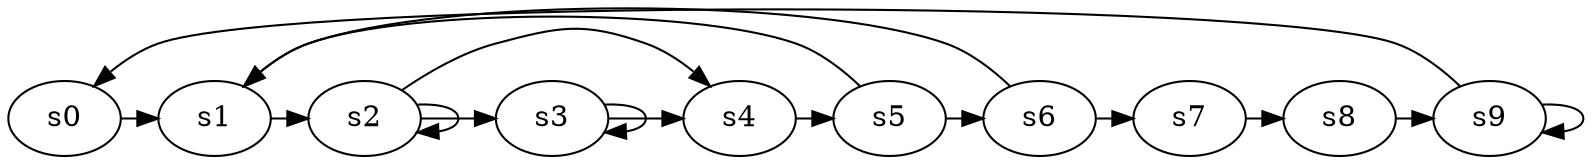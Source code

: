digraph game_0594_cycle_10 {
    s0 [name="s0", player=1];
    s1 [name="s1", player=0, target=1];
    s2 [name="s2", player=1, target=1];
    s3 [name="s3", player=0];
    s4 [name="s4", player=1];
    s5 [name="s5", player=1];
    s6 [name="s6", player=0, target=1];
    s7 [name="s7", player=1];
    s8 [name="s8", player=0, target=1];
    s9 [name="s9", player=0, target=1];

    s0 -> s1 [constraint="!(time % 6 == 0)"];
    s1 -> s2 [constraint="time == 10 || time == 16"];
    s2 -> s3 [constraint="time % 5 == 1 || time % 5 == 4"];
    s3 -> s4 [constraint="time == 1 || time == 4 || time == 5 || time == 8 || time == 12 || time == 15"];
    s4 -> s5 [constraint="!(time % 3 == 0)"];
    s5 -> s6 [constraint="time == 7 || time == 8 || time == 10 || time == 18 || time == 19"];
    s6 -> s7 [constraint="time % 7 == 0"];
    s7 -> s8 [constraint="time % 4 == 2"];
    s8 -> s9 [constraint="time == 0 || time == 9 || time == 19 || time == 21"];
    s9 -> s0 [constraint="time % 4 == 2"];
    s2 -> s2 [constraint="time % 3 == 0"];
    s2 -> s4 [constraint="time == 8 || time == 13"];
    s3 -> s3 [constraint="time % 2 == 0"];
    s5 -> s1 [constraint="time == 8 || time == 9 || time == 11"];
    s6 -> s1 [constraint="time == 2 || time == 9 || time == 14"];
    s9 -> s9 [constraint="time % 4 == 0"];
}
